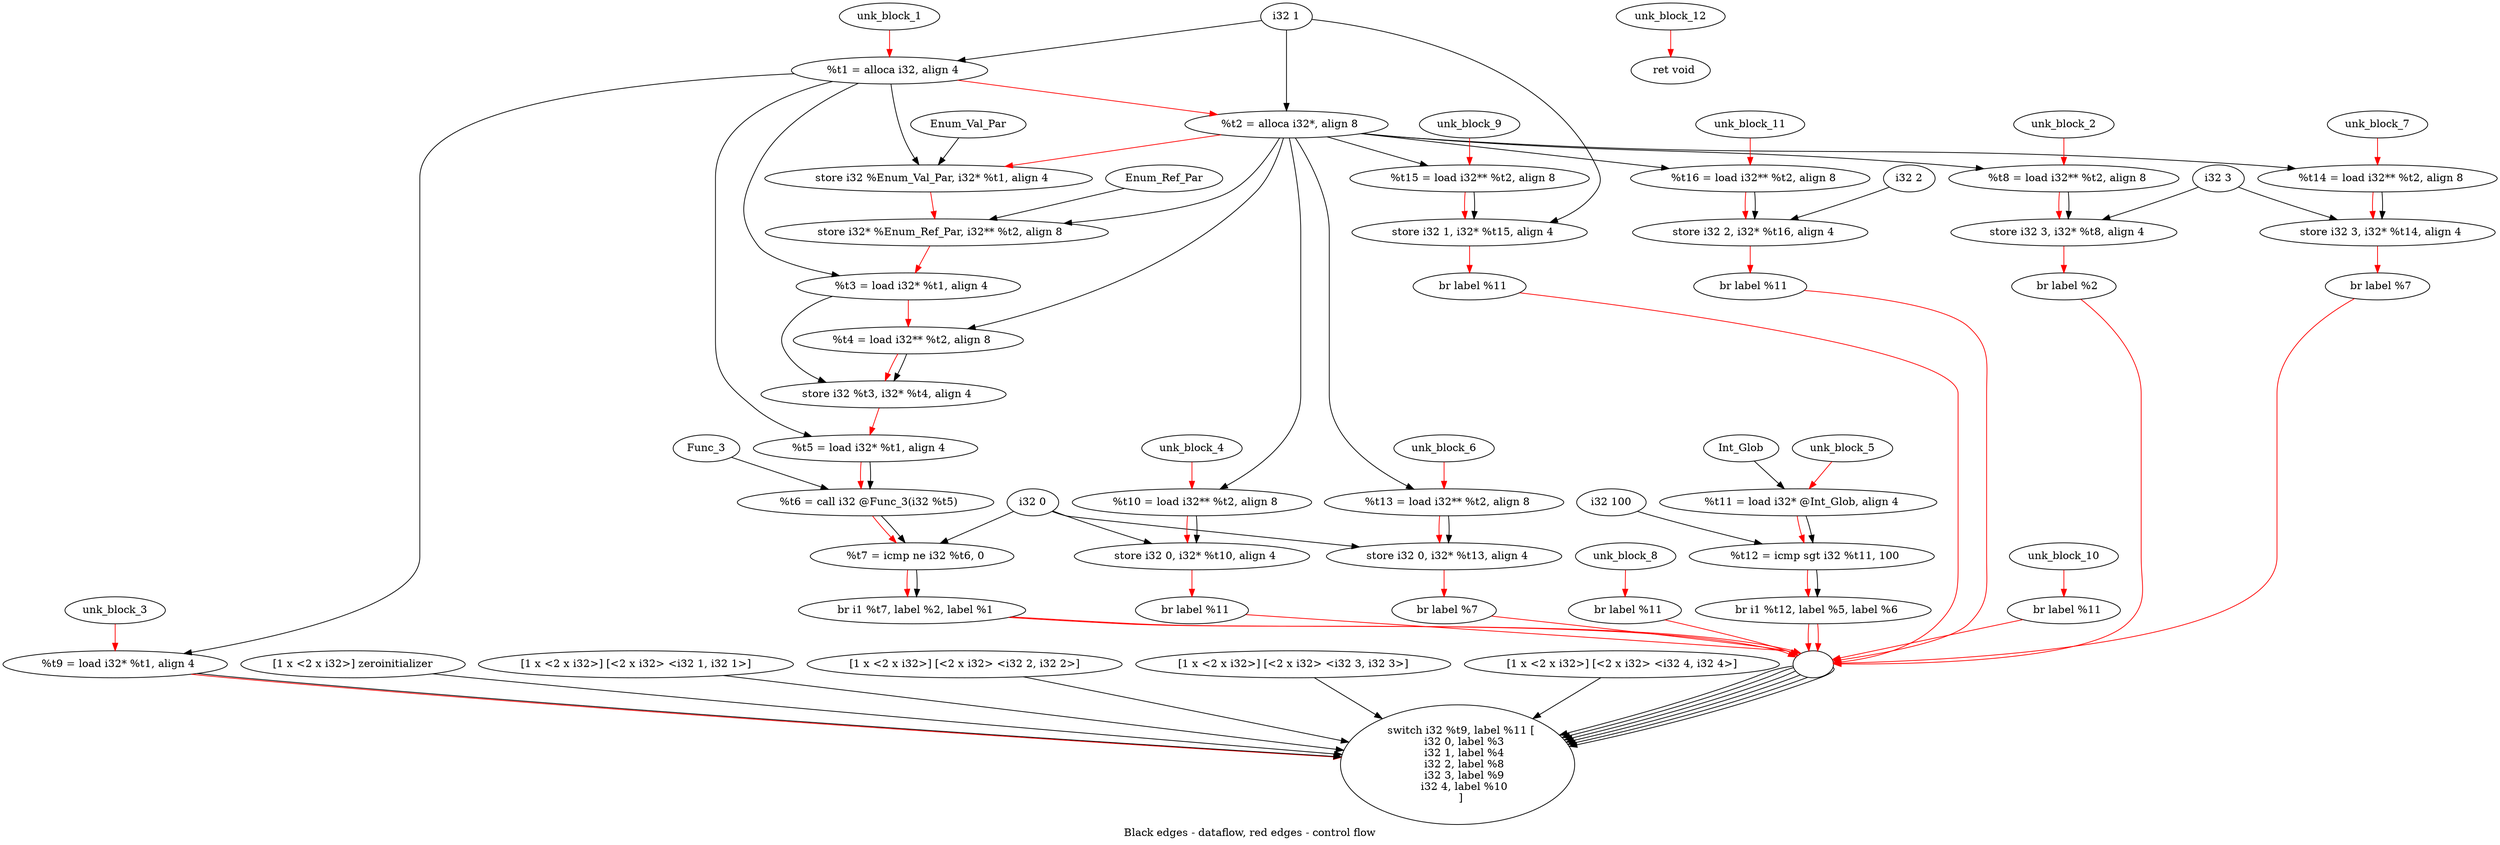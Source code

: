 digraph G {
compound=true
label="Black edges - dataflow, red edges - control flow"
"t1" [label="  %t1 = alloca i32, align 4"]
"t2" [label="  %t2 = alloca i32*, align 8"]
"_1" [label="  store i32 %Enum_Val_Par, i32* %t1, align 4"]
"_2" [label="  store i32* %Enum_Ref_Par, i32** %t2, align 8"]
"t3" [label="  %t3 = load i32* %t1, align 4"]
"t4" [label="  %t4 = load i32** %t2, align 8"]
"_3" [label="  store i32 %t3, i32* %t4, align 4"]
"t5" [label="  %t5 = load i32* %t1, align 4"]
"t6" [label="  %t6 = call i32 @Func_3(i32 %t5)"]
"t7" [label="  %t7 = icmp ne i32 %t6, 0"]
"_4" [label="  br i1 %t7, label %2, label %1"]
"unk_block_1" -> "t1"[color=red]
"i32 1" -> "t1"
"t1" -> "t2"[color=red weight=2]
"i32 1" -> "t2"
"t2" -> "_1"[color=red weight=2]
"Enum_Val_Par" -> "_1"
"t1" -> "_1"
"_1" -> "_2"[color=red weight=2]
"Enum_Ref_Par" -> "_2"
"t2" -> "_2"
"_2" -> "t3"[color=red weight=2]
"t1" -> "t3"
"t3" -> "t4"[color=red weight=2]
"t2" -> "t4"
"t4" -> "_3"[color=red weight=2]
"t3" -> "_3"
"t4" -> "_3"
"_3" -> "t5"[color=red weight=2]
"t1" -> "t5"
"t5" -> "t6"[color=red weight=2]
"t5" -> "t6"
"Func_3" -> "t6"
"t6" -> "t7"[color=red weight=2]
"t6" -> "t7"
"i32 0" -> "t7"
"t7" -> "_4"[color=red weight=2]
"t7" -> "_4"
"_4" -> ""[color=red]
"_4" -> ""[color=red]

"t8" [label="  %t8 = load i32** %t2, align 8"]
"_5" [label="  store i32 3, i32* %t8, align 4"]
"_6" [label="  br label %2"]
"unk_block_2" -> "t8"[color=red]
"t2" -> "t8"
"t8" -> "_5"[color=red weight=2]
"i32 3" -> "_5"
"t8" -> "_5"
"_5" -> "_6"[color=red weight=2]
"_6" -> ""[color=red]

"t9" [label="  %t9 = load i32* %t1, align 4"]
"_7" [label="  switch i32 %t9, label %11 [
    i32 0, label %3
    i32 1, label %4
    i32 2, label %8
    i32 3, label %9
    i32 4, label %10
  ]"]
"unk_block_3" -> "t9"[color=red]
"t1" -> "t9"
"t9" -> "_7"[color=red weight=2]
"t9" -> "_7"
"" -> "_7"
"[1 x <2 x i32>] zeroinitializer" -> "_7"
"" -> "_7"
"[1 x <2 x i32>] [<2 x i32> <i32 1, i32 1>]" -> "_7"
"" -> "_7"
"[1 x <2 x i32>] [<2 x i32> <i32 2, i32 2>]" -> "_7"
"" -> "_7"
"[1 x <2 x i32>] [<2 x i32> <i32 3, i32 3>]" -> "_7"
"" -> "_7"
"[1 x <2 x i32>] [<2 x i32> <i32 4, i32 4>]" -> "_7"
"" -> "_7"

"t10" [label="  %t10 = load i32** %t2, align 8"]
"_8" [label="  store i32 0, i32* %t10, align 4"]
"_9" [label="  br label %11"]
"unk_block_4" -> "t10"[color=red]
"t2" -> "t10"
"t10" -> "_8"[color=red weight=2]
"i32 0" -> "_8"
"t10" -> "_8"
"_8" -> "_9"[color=red weight=2]
"_9" -> ""[color=red]

"t11" [label="  %t11 = load i32* @Int_Glob, align 4"]
"t12" [label="  %t12 = icmp sgt i32 %t11, 100"]
"_10" [label="  br i1 %t12, label %5, label %6"]
"unk_block_5" -> "t11"[color=red]
"Int_Glob" -> "t11"
"t11" -> "t12"[color=red weight=2]
"t11" -> "t12"
"i32 100" -> "t12"
"t12" -> "_10"[color=red weight=2]
"t12" -> "_10"
"_10" -> ""[color=red]
"_10" -> ""[color=red]

"t13" [label="  %t13 = load i32** %t2, align 8"]
"_11" [label="  store i32 0, i32* %t13, align 4"]
"_12" [label="  br label %7"]
"unk_block_6" -> "t13"[color=red]
"t2" -> "t13"
"t13" -> "_11"[color=red weight=2]
"i32 0" -> "_11"
"t13" -> "_11"
"_11" -> "_12"[color=red weight=2]
"_12" -> ""[color=red]

"t14" [label="  %t14 = load i32** %t2, align 8"]
"_13" [label="  store i32 3, i32* %t14, align 4"]
"_14" [label="  br label %7"]
"unk_block_7" -> "t14"[color=red]
"t2" -> "t14"
"t14" -> "_13"[color=red weight=2]
"i32 3" -> "_13"
"t14" -> "_13"
"_13" -> "_14"[color=red weight=2]
"_14" -> ""[color=red]

"_15" [label="  br label %11"]
"unk_block_8" -> "_15"[color=red]
"_15" -> ""[color=red]

"t15" [label="  %t15 = load i32** %t2, align 8"]
"_16" [label="  store i32 1, i32* %t15, align 4"]
"_17" [label="  br label %11"]
"unk_block_9" -> "t15"[color=red]
"t2" -> "t15"
"t15" -> "_16"[color=red weight=2]
"i32 1" -> "_16"
"t15" -> "_16"
"_16" -> "_17"[color=red weight=2]
"_17" -> ""[color=red]

"_18" [label="  br label %11"]
"unk_block_10" -> "_18"[color=red]
"_18" -> ""[color=red]

"t16" [label="  %t16 = load i32** %t2, align 8"]
"_19" [label="  store i32 2, i32* %t16, align 4"]
"_20" [label="  br label %11"]
"unk_block_11" -> "t16"[color=red]
"t2" -> "t16"
"t16" -> "_19"[color=red weight=2]
"i32 2" -> "_19"
"t16" -> "_19"
"_19" -> "_20"[color=red weight=2]
"_20" -> ""[color=red]

"_21" [label="  ret void"]
"unk_block_12" -> "_21"[color=red]

}
